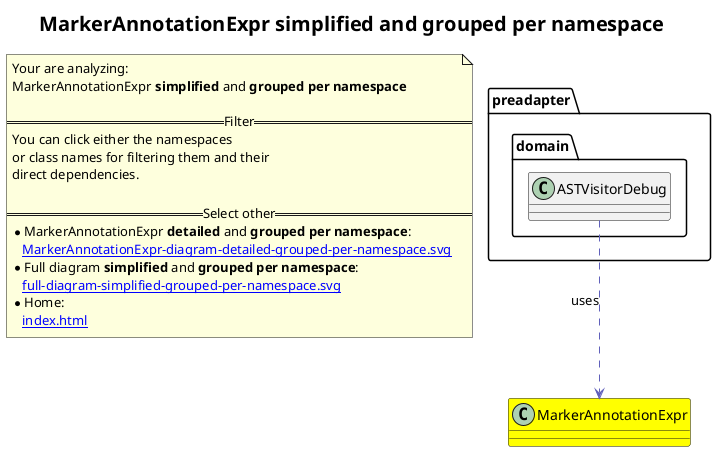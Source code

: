 @startuml
skinparam linetype ortho
title <size:20>MarkerAnnotationExpr **simplified** and **grouped per namespace**</size>
note "Your are analyzing:\nMarkerAnnotationExpr **simplified** and **grouped per namespace**\n\n==Filter==\nYou can click either the namespaces \nor class names for filtering them and their\ndirect dependencies.\n\n==Select other==\n* MarkerAnnotationExpr **detailed** and **grouped per namespace**:\n   [[MarkerAnnotationExpr-diagram-detailed-grouped-per-namespace.svg]]\n* Full diagram **simplified** and **grouped per namespace**:\n   [[full-diagram-simplified-grouped-per-namespace.svg]]\n* Home:\n   [[index.html]]" as FloatingNote
class MarkerAnnotationExpr [[MarkerAnnotationExpr-diagram-simplified-grouped-per-namespace.svg]] #yellow {
}
' Closing all previous_sub_namespace_list namespace None because file analysis is finished.
namespace preadapter [[preadapter-diagram-simplified-grouped-per-namespace.svg]] {
namespace preadapter.domain [[preadapter.domain-diagram-simplified-grouped-per-namespace.svg]] {
  class preadapter.domain.ASTVisitorDebug [[preadapter.domain.ASTVisitorDebug-diagram-simplified-grouped-per-namespace.svg]]  {
  }
'Compared namespace preadapter.domain [[preadapter.domain-diagram-simplified-grouped-per-namespace.svg]] { with last element of   }
' Closing all previous_sub_namespace_list namespace None because file analysis is finished.
' Closing namespace domain
}
' Closing namespace preadapter
}
 ' *************************************** 
 ' *************************************** 
 ' *************************************** 
' Class relations extracted from namespace:
' 
' Class relations extracted from namespace:
' preadapter.domain
preadapter.domain.ASTVisitorDebug .[#6060BB].> MarkerAnnotationExpr  : uses 
@enduml
